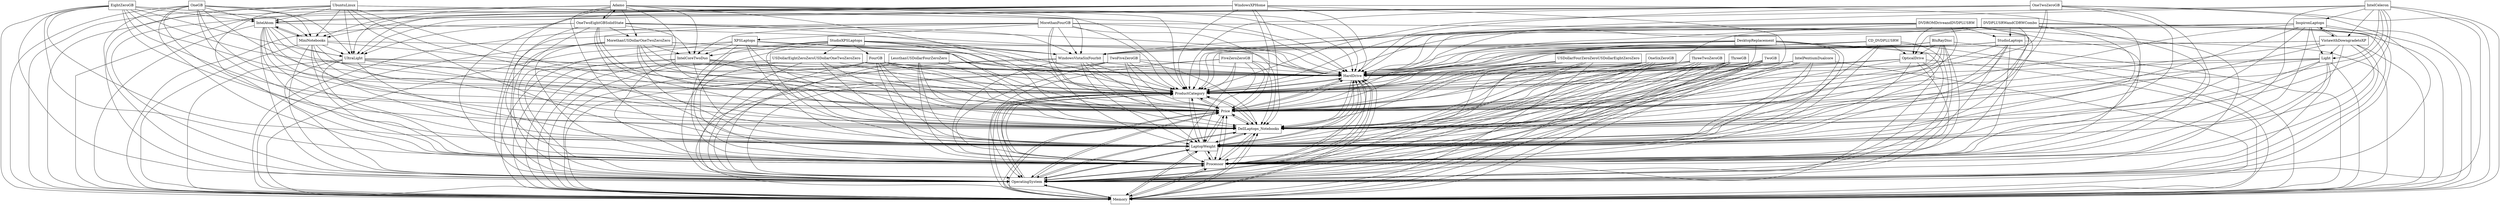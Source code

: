 digraph{
graph [rankdir=TB];
node [shape=box];
edge [arrowhead=normal];
0[label="HardDrive",]
1[label="TwoGB",]
2[label="StudioXPSLaptops",]
3[label="WindowsXPHome",]
4[label="USDollarFourZeroZeroUSDollarEightZeroZero",]
5[label="ProductCategory",]
6[label="InspironLaptops",]
7[label="IntelCoreTwoDuo",]
8[label="LessthanUSDollarFourZeroZero",]
9[label="OneTwoZeroGB",]
10[label="MorethanUSDollarOneTwoZeroZero",]
11[label="Memory",]
12[label="USDollarEightZeroZeroUSDollarOneTwoZeroZero",]
13[label="IntelPentiumDualcore",]
14[label="TwoFiveZeroGB",]
15[label="XPSLaptops",]
16[label="Light",]
17[label="OperatingSystem",]
18[label="Processor",]
19[label="WindowsVistaSixFourbit",]
20[label="DVDPLUSRWandCDRWCombo",]
21[label="IntelAtom",]
22[label="EightZeroGB",]
23[label="Adamo",]
24[label="DVDROMDriveandDVDPLUSRW",]
25[label="OneGB",]
26[label="OpticalDrive",]
27[label="LaptopWeight",]
28[label="FiveZeroZeroGB",]
29[label="VistawithDowngradetoXP",]
30[label="OneSixZeroGB",]
31[label="DellLaptops_Notebooks",]
32[label="OneTwoEightGBSolidState",]
33[label="BluRayDisc",]
34[label="UbuntuLinux",]
35[label="MorethanFourGB",]
36[label="Price",]
37[label="IntelCeleron",]
38[label="ThreeTwoZeroGB",]
39[label="ThreeGB",]
40[label="UltraLight",]
41[label="MiniNotebooks",]
42[label="CD_DVDPLUSRW",]
43[label="StudioLaptops",]
44[label="FourGB",]
45[label="DesktopReplacement",]
0->5[label="",]
0->11[label="",]
0->17[label="",]
0->18[label="",]
0->27[label="",]
0->31[label="",]
0->36[label="",]
1->0[label="",]
1->5[label="",]
1->11[label="",]
1->17[label="",]
1->18[label="",]
1->27[label="",]
1->31[label="",]
1->36[label="",]
2->0[label="",]
2->5[label="",]
2->7[label="",]
2->11[label="",]
2->12[label="",]
2->17[label="",]
2->18[label="",]
2->19[label="",]
2->27[label="",]
2->31[label="",]
2->36[label="",]
2->44[label="",]
3->0[label="",]
3->5[label="",]
3->11[label="",]
3->17[label="",]
3->18[label="",]
3->21[label="",]
3->27[label="",]
3->31[label="",]
3->36[label="",]
3->40[label="",]
3->41[label="",]
4->0[label="",]
4->5[label="",]
4->11[label="",]
4->17[label="",]
4->18[label="",]
4->27[label="",]
4->31[label="",]
4->36[label="",]
5->0[label="",]
5->11[label="",]
5->17[label="",]
5->18[label="",]
5->27[label="",]
5->31[label="",]
5->36[label="",]
6->0[label="",]
6->5[label="",]
6->11[label="",]
6->16[label="",]
6->17[label="",]
6->18[label="",]
6->27[label="",]
6->29[label="",]
6->31[label="",]
6->36[label="",]
7->0[label="",]
7->5[label="",]
7->11[label="",]
7->17[label="",]
7->18[label="",]
7->27[label="",]
7->31[label="",]
7->36[label="",]
8->0[label="",]
8->5[label="",]
8->11[label="",]
8->17[label="",]
8->18[label="",]
8->27[label="",]
8->31[label="",]
8->36[label="",]
9->0[label="",]
9->5[label="",]
9->11[label="",]
9->17[label="",]
9->18[label="",]
9->21[label="",]
9->27[label="",]
9->31[label="",]
9->36[label="",]
9->40[label="",]
9->41[label="",]
10->0[label="",]
10->5[label="",]
10->7[label="",]
10->11[label="",]
10->17[label="",]
10->18[label="",]
10->19[label="",]
10->27[label="",]
10->31[label="",]
10->36[label="",]
11->0[label="",]
11->5[label="",]
11->17[label="",]
11->18[label="",]
11->27[label="",]
11->31[label="",]
11->36[label="",]
12->0[label="",]
12->5[label="",]
12->11[label="",]
12->17[label="",]
12->18[label="",]
12->27[label="",]
12->31[label="",]
12->36[label="",]
13->0[label="",]
13->5[label="",]
13->11[label="",]
13->17[label="",]
13->18[label="",]
13->27[label="",]
13->31[label="",]
13->36[label="",]
14->0[label="",]
14->5[label="",]
14->11[label="",]
14->17[label="",]
14->18[label="",]
14->27[label="",]
14->31[label="",]
14->36[label="",]
15->0[label="",]
15->5[label="",]
15->7[label="",]
15->11[label="",]
15->17[label="",]
15->18[label="",]
15->19[label="",]
15->27[label="",]
15->31[label="",]
15->36[label="",]
16->0[label="",]
16->5[label="",]
16->11[label="",]
16->17[label="",]
16->18[label="",]
16->27[label="",]
16->31[label="",]
16->36[label="",]
17->0[label="",]
17->5[label="",]
17->11[label="",]
17->18[label="",]
17->27[label="",]
17->31[label="",]
17->36[label="",]
18->0[label="",]
18->5[label="",]
18->11[label="",]
18->17[label="",]
18->27[label="",]
18->31[label="",]
18->36[label="",]
19->0[label="",]
19->5[label="",]
19->11[label="",]
19->17[label="",]
19->18[label="",]
19->27[label="",]
19->31[label="",]
19->36[label="",]
20->0[label="",]
20->5[label="",]
20->11[label="",]
20->17[label="",]
20->18[label="",]
20->19[label="",]
20->26[label="",]
20->27[label="",]
20->31[label="",]
20->36[label="",]
20->43[label="",]
21->0[label="",]
21->5[label="",]
21->11[label="",]
21->17[label="",]
21->18[label="",]
21->27[label="",]
21->31[label="",]
21->36[label="",]
21->40[label="",]
21->41[label="",]
22->0[label="",]
22->5[label="",]
22->11[label="",]
22->17[label="",]
22->18[label="",]
22->21[label="",]
22->27[label="",]
22->31[label="",]
22->36[label="",]
22->40[label="",]
22->41[label="",]
23->0[label="",]
23->5[label="",]
23->7[label="",]
23->10[label="",]
23->11[label="",]
23->17[label="",]
23->18[label="",]
23->19[label="",]
23->27[label="",]
23->31[label="",]
23->32[label="",]
23->36[label="",]
23->40[label="",]
24->0[label="",]
24->5[label="",]
24->11[label="",]
24->17[label="",]
24->18[label="",]
24->19[label="",]
24->26[label="",]
24->27[label="",]
24->31[label="",]
24->36[label="",]
24->43[label="",]
25->0[label="",]
25->5[label="",]
25->11[label="",]
25->17[label="",]
25->18[label="",]
25->21[label="",]
25->27[label="",]
25->31[label="",]
25->36[label="",]
25->40[label="",]
25->41[label="",]
26->0[label="",]
26->5[label="",]
26->11[label="",]
26->17[label="",]
26->18[label="",]
26->27[label="",]
26->31[label="",]
26->36[label="",]
27->0[label="",]
27->5[label="",]
27->11[label="",]
27->17[label="",]
27->18[label="",]
27->31[label="",]
27->36[label="",]
28->0[label="",]
28->5[label="",]
28->11[label="",]
28->17[label="",]
28->18[label="",]
28->27[label="",]
28->31[label="",]
28->36[label="",]
29->0[label="",]
29->5[label="",]
29->6[label="",]
29->11[label="",]
29->16[label="",]
29->17[label="",]
29->18[label="",]
29->27[label="",]
29->31[label="",]
29->36[label="",]
30->0[label="",]
30->5[label="",]
30->11[label="",]
30->17[label="",]
30->18[label="",]
30->27[label="",]
30->31[label="",]
30->36[label="",]
31->0[label="",]
31->5[label="",]
31->11[label="",]
31->17[label="",]
31->18[label="",]
31->27[label="",]
31->36[label="",]
32->0[label="",]
32->5[label="",]
32->7[label="",]
32->10[label="",]
32->11[label="",]
32->17[label="",]
32->18[label="",]
32->19[label="",]
32->23[label="",]
32->27[label="",]
32->31[label="",]
32->36[label="",]
32->40[label="",]
33->0[label="",]
33->5[label="",]
33->11[label="",]
33->17[label="",]
33->18[label="",]
33->19[label="",]
33->26[label="",]
33->27[label="",]
33->31[label="",]
33->36[label="",]
34->0[label="",]
34->5[label="",]
34->11[label="",]
34->17[label="",]
34->18[label="",]
34->21[label="",]
34->27[label="",]
34->31[label="",]
34->36[label="",]
34->40[label="",]
34->41[label="",]
35->0[label="",]
35->5[label="",]
35->7[label="",]
35->11[label="",]
35->15[label="",]
35->17[label="",]
35->18[label="",]
35->19[label="",]
35->27[label="",]
35->31[label="",]
35->36[label="",]
36->0[label="",]
36->5[label="",]
36->11[label="",]
36->17[label="",]
36->18[label="",]
36->27[label="",]
36->31[label="",]
37->0[label="",]
37->5[label="",]
37->6[label="",]
37->11[label="",]
37->16[label="",]
37->17[label="",]
37->18[label="",]
37->27[label="",]
37->29[label="",]
37->31[label="",]
37->36[label="",]
38->0[label="",]
38->5[label="",]
38->11[label="",]
38->17[label="",]
38->18[label="",]
38->27[label="",]
38->31[label="",]
38->36[label="",]
39->0[label="",]
39->5[label="",]
39->11[label="",]
39->17[label="",]
39->18[label="",]
39->27[label="",]
39->31[label="",]
39->36[label="",]
40->0[label="",]
40->5[label="",]
40->11[label="",]
40->17[label="",]
40->18[label="",]
40->27[label="",]
40->31[label="",]
40->36[label="",]
41->0[label="",]
41->5[label="",]
41->11[label="",]
41->17[label="",]
41->18[label="",]
41->21[label="",]
41->27[label="",]
41->31[label="",]
41->36[label="",]
41->40[label="",]
42->0[label="",]
42->5[label="",]
42->11[label="",]
42->17[label="",]
42->18[label="",]
42->26[label="",]
42->27[label="",]
42->31[label="",]
42->36[label="",]
43->0[label="",]
43->5[label="",]
43->11[label="",]
43->17[label="",]
43->18[label="",]
43->19[label="",]
43->27[label="",]
43->31[label="",]
43->36[label="",]
44->0[label="",]
44->5[label="",]
44->11[label="",]
44->17[label="",]
44->18[label="",]
44->27[label="",]
44->31[label="",]
44->36[label="",]
45->0[label="",]
45->5[label="",]
45->11[label="",]
45->17[label="",]
45->18[label="",]
45->19[label="",]
45->27[label="",]
45->31[label="",]
45->36[label="",]
}
